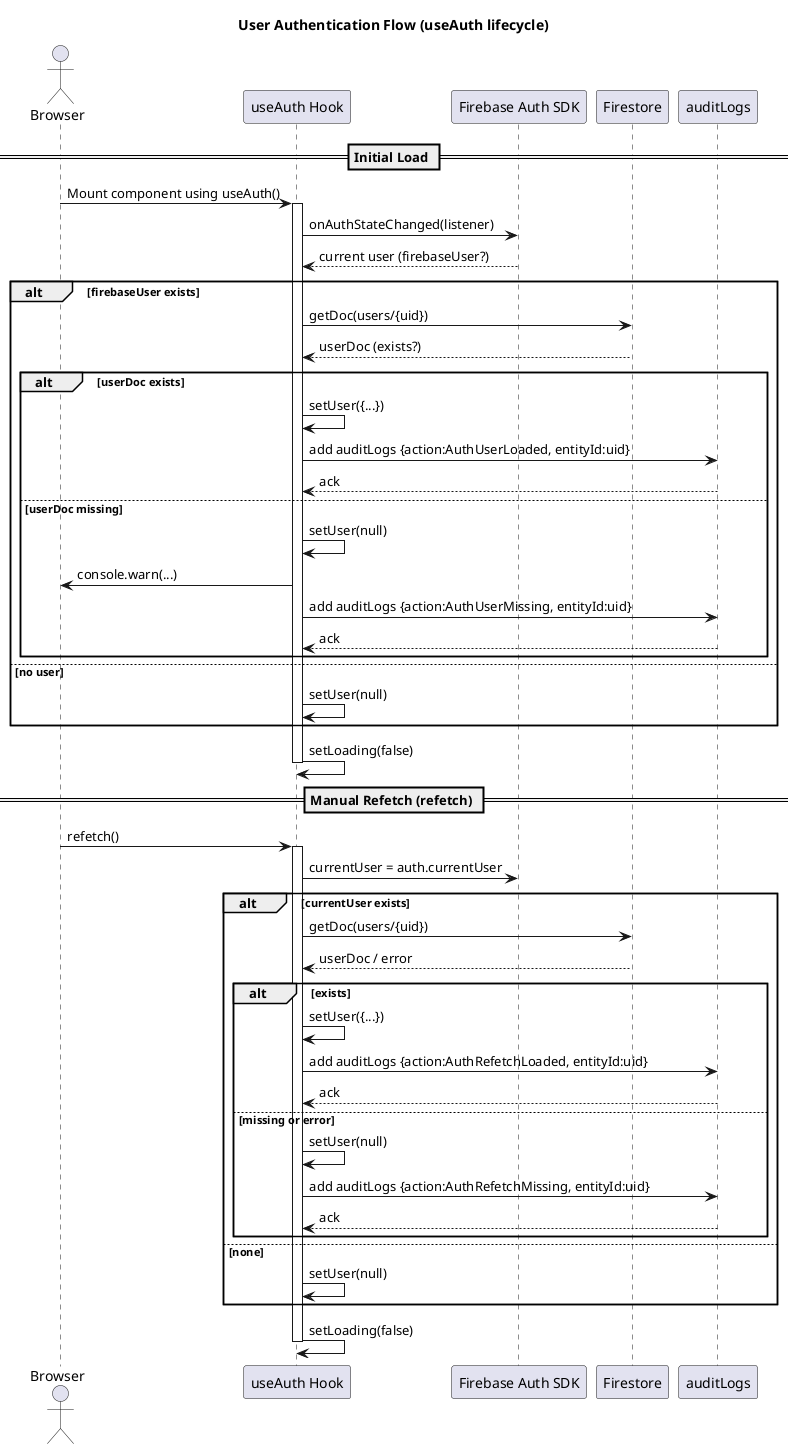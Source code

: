 @startuml auth_flow
title User Authentication Flow (useAuth lifecycle)
' =====================================================================
' User Authentication (useAuth hook lifecycle)
' =====================================================================
actor Browser as B
participant "useAuth Hook" as Hook
participant "Firebase Auth SDK" as Auth
participant "Firestore" as FS
participant AUD as "auditLogs"

== Initial Load ==
B -> Hook: Mount component using useAuth()
activate Hook
Hook -> Auth: onAuthStateChanged(listener)
Auth --> Hook: current user (firebaseUser?)
alt firebaseUser exists
  Hook -> FS: getDoc(users/{uid})
  FS --> Hook: userDoc (exists?)
  alt userDoc exists
    Hook -> Hook: setUser({...})
    Hook -> AUD: add auditLogs {action:AuthUserLoaded, entityId:uid}
    AUD --> Hook: ack
  else userDoc missing
    Hook -> Hook: setUser(null)
    Hook -> B: console.warn(...)
    Hook -> AUD: add auditLogs {action:AuthUserMissing, entityId:uid}
    AUD --> Hook: ack
  end
else no user
  Hook -> Hook: setUser(null)
end
Hook -> Hook: setLoading(false)
deactivate Hook

== Manual Refetch (refetch) ==
B -> Hook: refetch()
activate Hook
Hook -> Auth: currentUser = auth.currentUser
alt currentUser exists
  Hook -> FS: getDoc(users/{uid})
  FS --> Hook: userDoc / error
  alt exists
    Hook -> Hook: setUser({...})
    Hook -> AUD: add auditLogs {action:AuthRefetchLoaded, entityId:uid}
    AUD --> Hook: ack
  else missing or error
    Hook -> Hook: setUser(null)
    Hook -> AUD: add auditLogs {action:AuthRefetchMissing, entityId:uid}
    AUD --> Hook: ack
  end
else none
  Hook -> Hook: setUser(null)
end
Hook -> Hook: setLoading(false)
deactivate Hook
@enduml

